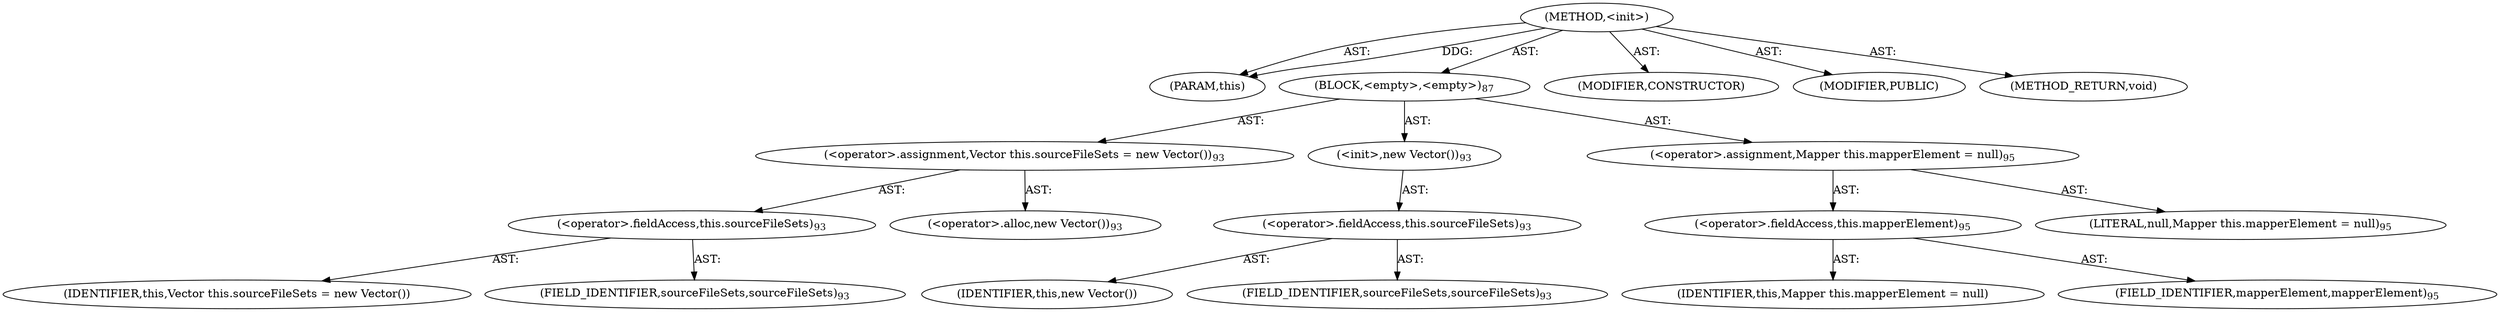 digraph "&lt;init&gt;" {  
"111669149706" [label = <(METHOD,&lt;init&gt;)> ]
"115964117009" [label = <(PARAM,this)> ]
"25769803808" [label = <(BLOCK,&lt;empty&gt;,&lt;empty&gt;)<SUB>87</SUB>> ]
"30064771244" [label = <(&lt;operator&gt;.assignment,Vector this.sourceFileSets = new Vector())<SUB>93</SUB>> ]
"30064771245" [label = <(&lt;operator&gt;.fieldAccess,this.sourceFileSets)<SUB>93</SUB>> ]
"68719476852" [label = <(IDENTIFIER,this,Vector this.sourceFileSets = new Vector())> ]
"55834574890" [label = <(FIELD_IDENTIFIER,sourceFileSets,sourceFileSets)<SUB>93</SUB>> ]
"30064771246" [label = <(&lt;operator&gt;.alloc,new Vector())<SUB>93</SUB>> ]
"30064771247" [label = <(&lt;init&gt;,new Vector())<SUB>93</SUB>> ]
"30064771248" [label = <(&lt;operator&gt;.fieldAccess,this.sourceFileSets)<SUB>93</SUB>> ]
"68719476853" [label = <(IDENTIFIER,this,new Vector())> ]
"55834574891" [label = <(FIELD_IDENTIFIER,sourceFileSets,sourceFileSets)<SUB>93</SUB>> ]
"30064771249" [label = <(&lt;operator&gt;.assignment,Mapper this.mapperElement = null)<SUB>95</SUB>> ]
"30064771250" [label = <(&lt;operator&gt;.fieldAccess,this.mapperElement)<SUB>95</SUB>> ]
"68719476854" [label = <(IDENTIFIER,this,Mapper this.mapperElement = null)> ]
"55834574892" [label = <(FIELD_IDENTIFIER,mapperElement,mapperElement)<SUB>95</SUB>> ]
"90194313255" [label = <(LITERAL,null,Mapper this.mapperElement = null)<SUB>95</SUB>> ]
"133143986202" [label = <(MODIFIER,CONSTRUCTOR)> ]
"133143986203" [label = <(MODIFIER,PUBLIC)> ]
"128849018890" [label = <(METHOD_RETURN,void)> ]
  "111669149706" -> "115964117009"  [ label = "AST: "] 
  "111669149706" -> "25769803808"  [ label = "AST: "] 
  "111669149706" -> "133143986202"  [ label = "AST: "] 
  "111669149706" -> "133143986203"  [ label = "AST: "] 
  "111669149706" -> "128849018890"  [ label = "AST: "] 
  "25769803808" -> "30064771244"  [ label = "AST: "] 
  "25769803808" -> "30064771247"  [ label = "AST: "] 
  "25769803808" -> "30064771249"  [ label = "AST: "] 
  "30064771244" -> "30064771245"  [ label = "AST: "] 
  "30064771244" -> "30064771246"  [ label = "AST: "] 
  "30064771245" -> "68719476852"  [ label = "AST: "] 
  "30064771245" -> "55834574890"  [ label = "AST: "] 
  "30064771247" -> "30064771248"  [ label = "AST: "] 
  "30064771248" -> "68719476853"  [ label = "AST: "] 
  "30064771248" -> "55834574891"  [ label = "AST: "] 
  "30064771249" -> "30064771250"  [ label = "AST: "] 
  "30064771249" -> "90194313255"  [ label = "AST: "] 
  "30064771250" -> "68719476854"  [ label = "AST: "] 
  "30064771250" -> "55834574892"  [ label = "AST: "] 
  "111669149706" -> "115964117009"  [ label = "DDG: "] 
}
